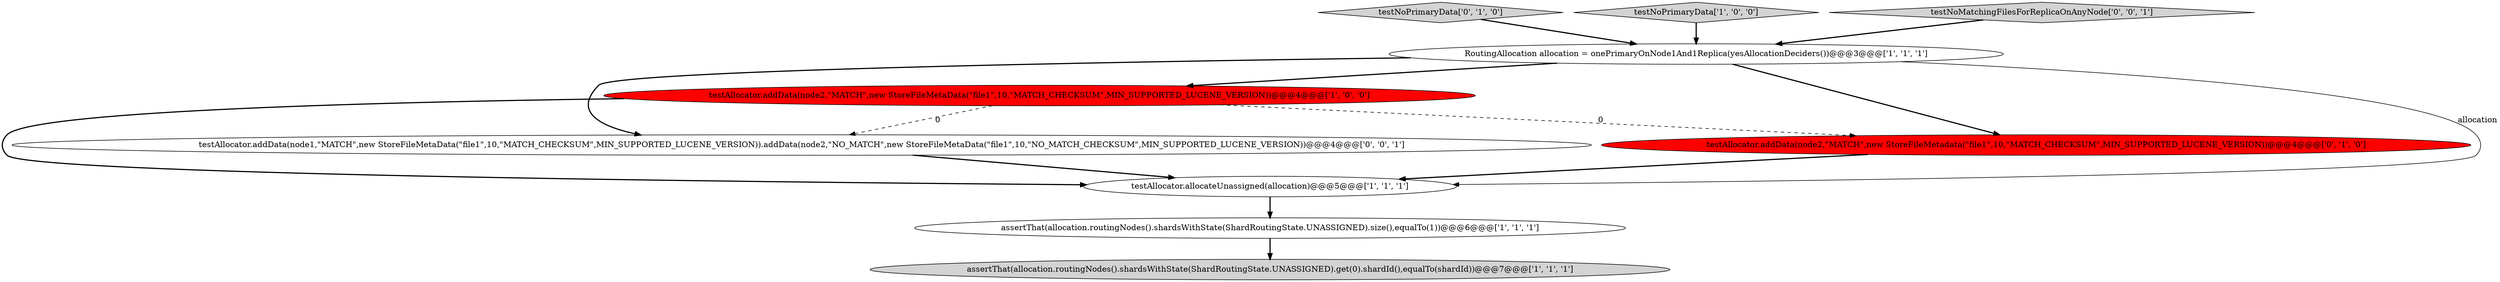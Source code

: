 digraph {
7 [style = filled, label = "testNoPrimaryData['0', '1', '0']", fillcolor = lightgray, shape = diamond image = "AAA0AAABBB2BBB"];
2 [style = filled, label = "testAllocator.allocateUnassigned(allocation)@@@5@@@['1', '1', '1']", fillcolor = white, shape = ellipse image = "AAA0AAABBB1BBB"];
3 [style = filled, label = "testAllocator.addData(node2,\"MATCH\",new StoreFileMetaData(\"file1\",10,\"MATCH_CHECKSUM\",MIN_SUPPORTED_LUCENE_VERSION))@@@4@@@['1', '0', '0']", fillcolor = red, shape = ellipse image = "AAA1AAABBB1BBB"];
0 [style = filled, label = "RoutingAllocation allocation = onePrimaryOnNode1And1Replica(yesAllocationDeciders())@@@3@@@['1', '1', '1']", fillcolor = white, shape = ellipse image = "AAA0AAABBB1BBB"];
4 [style = filled, label = "assertThat(allocation.routingNodes().shardsWithState(ShardRoutingState.UNASSIGNED).get(0).shardId(),equalTo(shardId))@@@7@@@['1', '1', '1']", fillcolor = lightgray, shape = ellipse image = "AAA0AAABBB1BBB"];
8 [style = filled, label = "testAllocator.addData(node1,\"MATCH\",new StoreFileMetaData(\"file1\",10,\"MATCH_CHECKSUM\",MIN_SUPPORTED_LUCENE_VERSION)).addData(node2,\"NO_MATCH\",new StoreFileMetaData(\"file1\",10,\"NO_MATCH_CHECKSUM\",MIN_SUPPORTED_LUCENE_VERSION))@@@4@@@['0', '0', '1']", fillcolor = white, shape = ellipse image = "AAA0AAABBB3BBB"];
1 [style = filled, label = "testNoPrimaryData['1', '0', '0']", fillcolor = lightgray, shape = diamond image = "AAA0AAABBB1BBB"];
6 [style = filled, label = "testAllocator.addData(node2,\"MATCH\",new StoreFileMetadata(\"file1\",10,\"MATCH_CHECKSUM\",MIN_SUPPORTED_LUCENE_VERSION))@@@4@@@['0', '1', '0']", fillcolor = red, shape = ellipse image = "AAA1AAABBB2BBB"];
5 [style = filled, label = "assertThat(allocation.routingNodes().shardsWithState(ShardRoutingState.UNASSIGNED).size(),equalTo(1))@@@6@@@['1', '1', '1']", fillcolor = white, shape = ellipse image = "AAA0AAABBB1BBB"];
9 [style = filled, label = "testNoMatchingFilesForReplicaOnAnyNode['0', '0', '1']", fillcolor = lightgray, shape = diamond image = "AAA0AAABBB3BBB"];
0->3 [style = bold, label=""];
3->8 [style = dashed, label="0"];
7->0 [style = bold, label=""];
3->6 [style = dashed, label="0"];
1->0 [style = bold, label=""];
9->0 [style = bold, label=""];
3->2 [style = bold, label=""];
8->2 [style = bold, label=""];
0->6 [style = bold, label=""];
0->2 [style = solid, label="allocation"];
5->4 [style = bold, label=""];
2->5 [style = bold, label=""];
6->2 [style = bold, label=""];
0->8 [style = bold, label=""];
}
